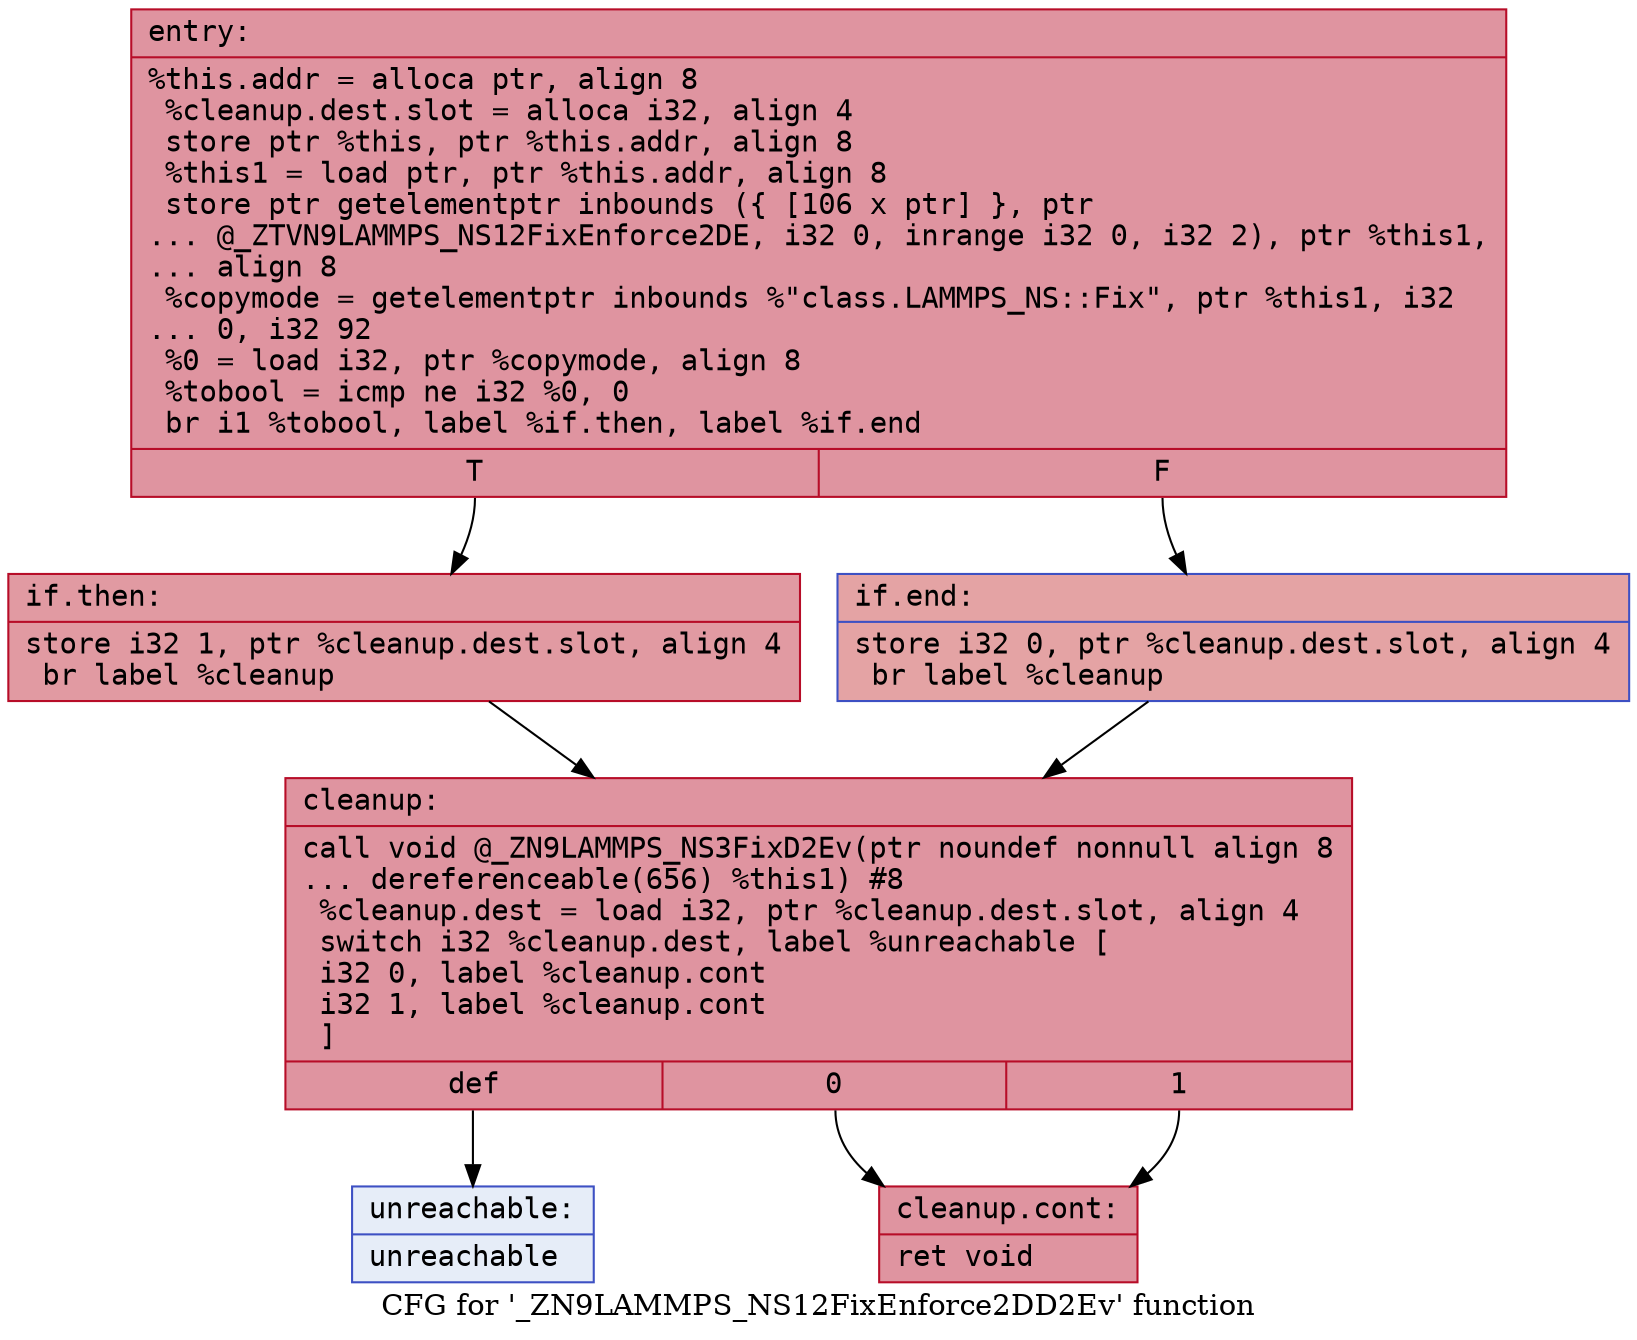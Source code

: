 digraph "CFG for '_ZN9LAMMPS_NS12FixEnforce2DD2Ev' function" {
	label="CFG for '_ZN9LAMMPS_NS12FixEnforce2DD2Ev' function";

	Node0x5584e9b27b90 [shape=record,color="#b70d28ff", style=filled, fillcolor="#b70d2870" fontname="Courier",label="{entry:\l|  %this.addr = alloca ptr, align 8\l  %cleanup.dest.slot = alloca i32, align 4\l  store ptr %this, ptr %this.addr, align 8\l  %this1 = load ptr, ptr %this.addr, align 8\l  store ptr getelementptr inbounds (\{ [106 x ptr] \}, ptr\l... @_ZTVN9LAMMPS_NS12FixEnforce2DE, i32 0, inrange i32 0, i32 2), ptr %this1,\l... align 8\l  %copymode = getelementptr inbounds %\"class.LAMMPS_NS::Fix\", ptr %this1, i32\l... 0, i32 92\l  %0 = load i32, ptr %copymode, align 8\l  %tobool = icmp ne i32 %0, 0\l  br i1 %tobool, label %if.then, label %if.end\l|{<s0>T|<s1>F}}"];
	Node0x5584e9b27b90:s0 -> Node0x5584e9b27f50[tooltip="entry -> if.then\nProbability 62.50%" ];
	Node0x5584e9b27b90:s1 -> Node0x5584e9b27fc0[tooltip="entry -> if.end\nProbability 37.50%" ];
	Node0x5584e9b27f50 [shape=record,color="#b70d28ff", style=filled, fillcolor="#bb1b2c70" fontname="Courier",label="{if.then:\l|  store i32 1, ptr %cleanup.dest.slot, align 4\l  br label %cleanup\l}"];
	Node0x5584e9b27f50 -> Node0x5584e9b281b0[tooltip="if.then -> cleanup\nProbability 100.00%" ];
	Node0x5584e9b27fc0 [shape=record,color="#3d50c3ff", style=filled, fillcolor="#c32e3170" fontname="Courier",label="{if.end:\l|  store i32 0, ptr %cleanup.dest.slot, align 4\l  br label %cleanup\l}"];
	Node0x5584e9b27fc0 -> Node0x5584e9b281b0[tooltip="if.end -> cleanup\nProbability 100.00%" ];
	Node0x5584e9b281b0 [shape=record,color="#b70d28ff", style=filled, fillcolor="#b70d2870" fontname="Courier",label="{cleanup:\l|  call void @_ZN9LAMMPS_NS3FixD2Ev(ptr noundef nonnull align 8\l... dereferenceable(656) %this1) #8\l  %cleanup.dest = load i32, ptr %cleanup.dest.slot, align 4\l  switch i32 %cleanup.dest, label %unreachable [\l    i32 0, label %cleanup.cont\l    i32 1, label %cleanup.cont\l  ]\l|{<s0>def|<s1>0|<s2>1}}"];
	Node0x5584e9b281b0:s0 -> Node0x5584e9b22e80[tooltip="cleanup -> unreachable\nProbability 0.00%" ];
	Node0x5584e9b281b0:s1 -> Node0x5584e9b22ed0[tooltip="cleanup -> cleanup.cont\nProbability 100.00%" ];
	Node0x5584e9b281b0:s2 -> Node0x5584e9b22ed0[tooltip="cleanup -> cleanup.cont\nProbability 100.00%" ];
	Node0x5584e9b22ed0 [shape=record,color="#b70d28ff", style=filled, fillcolor="#b70d2870" fontname="Courier",label="{cleanup.cont:\l|  ret void\l}"];
	Node0x5584e9b22e80 [shape=record,color="#3d50c3ff", style=filled, fillcolor="#c7d7f070" fontname="Courier",label="{unreachable:\l|  unreachable\l}"];
}
